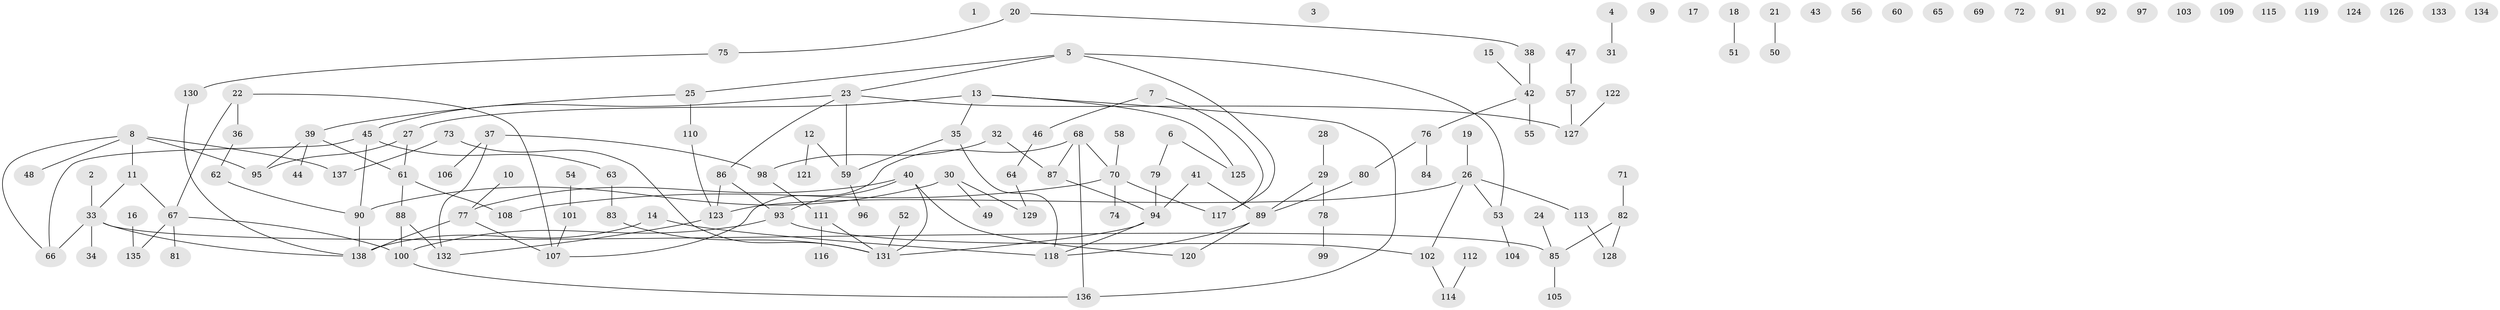 // Generated by graph-tools (version 1.1) at 2025/00/03/09/25 03:00:54]
// undirected, 138 vertices, 144 edges
graph export_dot {
graph [start="1"]
  node [color=gray90,style=filled];
  1;
  2;
  3;
  4;
  5;
  6;
  7;
  8;
  9;
  10;
  11;
  12;
  13;
  14;
  15;
  16;
  17;
  18;
  19;
  20;
  21;
  22;
  23;
  24;
  25;
  26;
  27;
  28;
  29;
  30;
  31;
  32;
  33;
  34;
  35;
  36;
  37;
  38;
  39;
  40;
  41;
  42;
  43;
  44;
  45;
  46;
  47;
  48;
  49;
  50;
  51;
  52;
  53;
  54;
  55;
  56;
  57;
  58;
  59;
  60;
  61;
  62;
  63;
  64;
  65;
  66;
  67;
  68;
  69;
  70;
  71;
  72;
  73;
  74;
  75;
  76;
  77;
  78;
  79;
  80;
  81;
  82;
  83;
  84;
  85;
  86;
  87;
  88;
  89;
  90;
  91;
  92;
  93;
  94;
  95;
  96;
  97;
  98;
  99;
  100;
  101;
  102;
  103;
  104;
  105;
  106;
  107;
  108;
  109;
  110;
  111;
  112;
  113;
  114;
  115;
  116;
  117;
  118;
  119;
  120;
  121;
  122;
  123;
  124;
  125;
  126;
  127;
  128;
  129;
  130;
  131;
  132;
  133;
  134;
  135;
  136;
  137;
  138;
  2 -- 33;
  4 -- 31;
  5 -- 23;
  5 -- 25;
  5 -- 53;
  5 -- 117;
  6 -- 79;
  6 -- 125;
  7 -- 46;
  7 -- 117;
  8 -- 11;
  8 -- 48;
  8 -- 66;
  8 -- 95;
  8 -- 137;
  10 -- 77;
  11 -- 33;
  11 -- 67;
  12 -- 59;
  12 -- 121;
  13 -- 27;
  13 -- 35;
  13 -- 125;
  13 -- 136;
  14 -- 118;
  14 -- 138;
  15 -- 42;
  16 -- 135;
  18 -- 51;
  19 -- 26;
  20 -- 38;
  20 -- 75;
  21 -- 50;
  22 -- 36;
  22 -- 67;
  22 -- 107;
  23 -- 45;
  23 -- 59;
  23 -- 86;
  23 -- 127;
  24 -- 85;
  25 -- 39;
  25 -- 110;
  26 -- 53;
  26 -- 102;
  26 -- 113;
  26 -- 123;
  27 -- 61;
  27 -- 95;
  28 -- 29;
  29 -- 78;
  29 -- 89;
  30 -- 49;
  30 -- 90;
  30 -- 129;
  32 -- 87;
  32 -- 98;
  33 -- 34;
  33 -- 66;
  33 -- 85;
  33 -- 138;
  35 -- 59;
  35 -- 118;
  36 -- 62;
  37 -- 98;
  37 -- 106;
  37 -- 132;
  38 -- 42;
  39 -- 44;
  39 -- 61;
  39 -- 95;
  40 -- 77;
  40 -- 93;
  40 -- 120;
  40 -- 131;
  41 -- 89;
  41 -- 94;
  42 -- 55;
  42 -- 76;
  45 -- 63;
  45 -- 66;
  45 -- 90;
  46 -- 64;
  47 -- 57;
  52 -- 131;
  53 -- 104;
  54 -- 101;
  57 -- 127;
  58 -- 70;
  59 -- 96;
  61 -- 88;
  61 -- 108;
  62 -- 90;
  63 -- 83;
  64 -- 129;
  67 -- 81;
  67 -- 100;
  67 -- 135;
  68 -- 70;
  68 -- 87;
  68 -- 107;
  68 -- 136;
  70 -- 74;
  70 -- 108;
  70 -- 117;
  71 -- 82;
  73 -- 131;
  73 -- 137;
  75 -- 130;
  76 -- 80;
  76 -- 84;
  77 -- 107;
  77 -- 138;
  78 -- 99;
  79 -- 94;
  80 -- 89;
  82 -- 85;
  82 -- 128;
  83 -- 131;
  85 -- 105;
  86 -- 93;
  86 -- 123;
  87 -- 94;
  88 -- 100;
  88 -- 132;
  89 -- 118;
  89 -- 120;
  90 -- 138;
  93 -- 100;
  93 -- 102;
  94 -- 118;
  94 -- 131;
  98 -- 111;
  100 -- 136;
  101 -- 107;
  102 -- 114;
  110 -- 123;
  111 -- 116;
  111 -- 131;
  112 -- 114;
  113 -- 128;
  122 -- 127;
  123 -- 132;
  130 -- 138;
}
